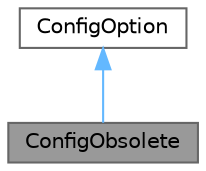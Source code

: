 digraph "ConfigObsolete"
{
 // INTERACTIVE_SVG=YES
 // LATEX_PDF_SIZE
  bgcolor="transparent";
  edge [fontname=Helvetica,fontsize=10,labelfontname=Helvetica,labelfontsize=10];
  node [fontname=Helvetica,fontsize=10,shape=box,height=0.2,width=0.4];
  Node1 [label="ConfigObsolete",height=0.2,width=0.4,color="gray40", fillcolor="grey60", style="filled", fontcolor="black",tooltip="Section marker for obsolete options."];
  Node2 -> Node1 [dir="back",color="steelblue1",style="solid",tooltip=" "];
  Node2 [label="ConfigOption",height=0.2,width=0.4,color="gray40", fillcolor="white", style="filled",URL="$d2/dd3/class_config_option.html",tooltip="Abstract base class for any configuration option."];
}
